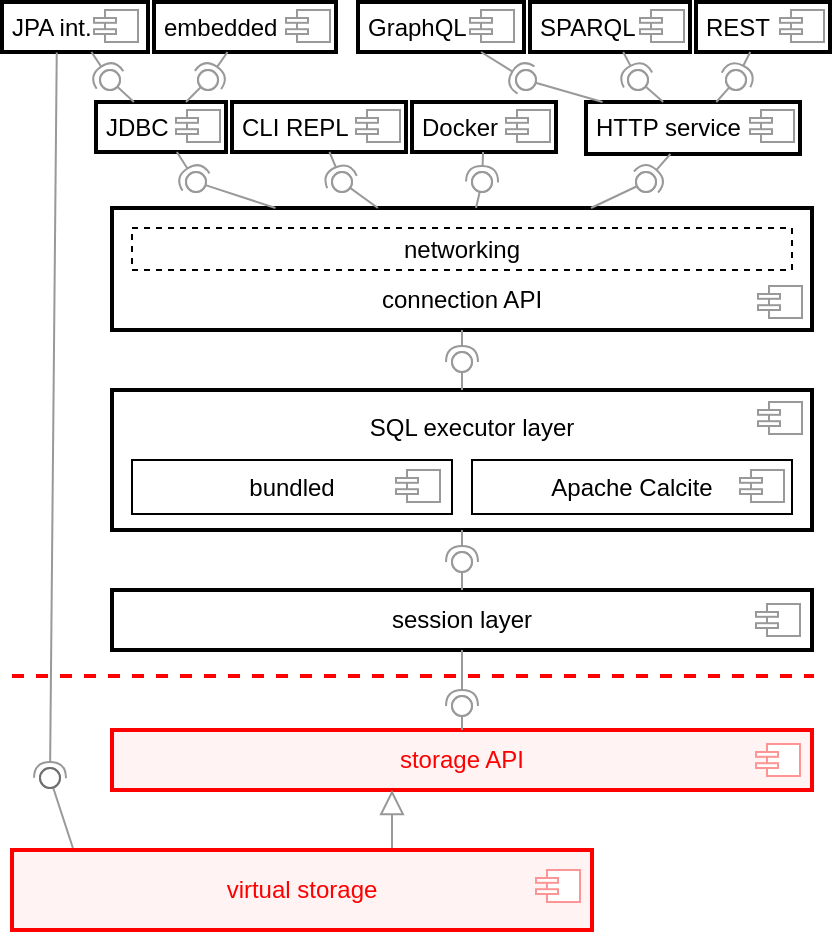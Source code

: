 <mxfile version="22.1.2" type="device">
  <diagram name="1 oldal" id="9zMQckgTDTX1H3_rx6Bh">
    <mxGraphModel dx="925" dy="550" grid="0" gridSize="10" guides="0" tooltips="1" connect="1" arrows="1" fold="1" page="1" pageScale="1" pageWidth="827" pageHeight="1169" math="0" shadow="0">
      <root>
        <mxCell id="0" />
        <mxCell id="1" parent="0" />
        <mxCell id="LfwBUIai21lKe5tmic68-83" value="storage API" style="rounded=0;whiteSpace=wrap;html=1;labelBackgroundColor=none;strokeWidth=2;fontColor=#FF0000;strokeColor=#FF0000;fillColor=#FFF3F3;" parent="1" vertex="1">
          <mxGeometry x="200" y="470" width="350" height="30" as="geometry" />
        </mxCell>
        <mxCell id="LfwBUIai21lKe5tmic68-107" value="CLI REPL" style="rounded=0;whiteSpace=wrap;html=1;spacingLeft=3;align=left;strokeWidth=2;" parent="1" vertex="1">
          <mxGeometry x="260" y="156" width="87" height="25" as="geometry" />
        </mxCell>
        <mxCell id="y8TaIUEGGa48Ej_vpP_Y-3" value="" style="endArrow=block;html=1;rounded=0;entryX=0.5;entryY=1;entryDx=0;entryDy=0;endFill=0;strokeColor=#999999;strokeWidth=1;jumpSize=4;endSize=10;" parent="1" edge="1">
          <mxGeometry width="50" height="50" relative="1" as="geometry">
            <mxPoint x="340" y="530" as="sourcePoint" />
            <mxPoint x="340" y="500" as="targetPoint" />
          </mxGeometry>
        </mxCell>
        <mxCell id="y8TaIUEGGa48Ej_vpP_Y-4" value="HTTP service" style="rounded=0;whiteSpace=wrap;html=1;spacingLeft=3;align=left;strokeWidth=2;" parent="1" vertex="1">
          <mxGeometry x="437" y="156" width="107" height="26" as="geometry" />
        </mxCell>
        <mxCell id="y8TaIUEGGa48Ej_vpP_Y-16" value="GraphQL" style="rounded=0;whiteSpace=wrap;html=1;spacingLeft=3;align=left;strokeWidth=2;" parent="1" vertex="1">
          <mxGeometry x="323" y="106" width="83" height="25" as="geometry" />
        </mxCell>
        <mxCell id="y8TaIUEGGa48Ej_vpP_Y-17" value="SPARQL" style="rounded=0;whiteSpace=wrap;html=1;spacingLeft=3;align=left;strokeWidth=2;" parent="1" vertex="1">
          <mxGeometry x="409" y="106" width="80" height="25" as="geometry" />
        </mxCell>
        <mxCell id="y8TaIUEGGa48Ej_vpP_Y-18" value="REST" style="rounded=0;whiteSpace=wrap;html=1;spacingLeft=3;align=left;strokeWidth=2;" parent="1" vertex="1">
          <mxGeometry x="492" y="106" width="67" height="25" as="geometry" />
        </mxCell>
        <mxCell id="LfwBUIai21lKe5tmic68-96" value="virtual storage" style="rounded=0;whiteSpace=wrap;html=1;strokeWidth=2;fontColor=#FF0000;strokeColor=#FF0000;fillColor=#FFF3F3;" parent="1" vertex="1">
          <mxGeometry x="150" y="530" width="290" height="40" as="geometry" />
        </mxCell>
        <mxCell id="LfwBUIai21lKe5tmic68-84" value="" style="rounded=0;whiteSpace=wrap;html=1;strokeWidth=2;" parent="1" vertex="1">
          <mxGeometry x="200" y="300" width="350" height="70" as="geometry" />
        </mxCell>
        <mxCell id="LfwBUIai21lKe5tmic68-85" value="bundled" style="rounded=0;whiteSpace=wrap;html=1;" parent="1" vertex="1">
          <mxGeometry x="210" y="335" width="160" height="27" as="geometry" />
        </mxCell>
        <mxCell id="LfwBUIai21lKe5tmic68-86" value="Apache Calcite" style="rounded=0;whiteSpace=wrap;html=1;" parent="1" vertex="1">
          <mxGeometry x="380" y="335" width="160" height="27" as="geometry" />
        </mxCell>
        <mxCell id="y8TaIUEGGa48Ej_vpP_Y-1" value="SQL executor layer" style="text;html=1;strokeColor=none;fillColor=none;align=center;verticalAlign=middle;whiteSpace=wrap;rounded=0;" parent="1" vertex="1">
          <mxGeometry x="220" y="307" width="320" height="24" as="geometry" />
        </mxCell>
        <mxCell id="tO9SyaKmGpbzQa6qqx5A-12" value="" style="endArrow=none;dashed=1;html=1;rounded=0;strokeWidth=2;strokeColor=#FF0000;" parent="1" edge="1">
          <mxGeometry width="50" height="50" relative="1" as="geometry">
            <mxPoint x="150" y="443" as="sourcePoint" />
            <mxPoint x="551" y="443" as="targetPoint" />
          </mxGeometry>
        </mxCell>
        <mxCell id="LfwBUIai21lKe5tmic68-93" value="session layer" style="rounded=0;whiteSpace=wrap;html=1;strokeWidth=2;" parent="1" vertex="1">
          <mxGeometry x="200" y="400" width="350" height="30" as="geometry" />
        </mxCell>
        <mxCell id="LfwBUIai21lKe5tmic68-108" value="JDBC" style="rounded=0;whiteSpace=wrap;html=1;align=left;spacingLeft=3;strokeWidth=2;" parent="1" vertex="1">
          <mxGeometry x="192" y="156" width="65" height="25" as="geometry" />
        </mxCell>
        <mxCell id="tO9SyaKmGpbzQa6qqx5A-1" value="JPA int." style="rounded=0;whiteSpace=wrap;html=1;spacingLeft=3;align=left;strokeWidth=2;" parent="1" vertex="1">
          <mxGeometry x="145" y="106" width="73" height="25" as="geometry" />
        </mxCell>
        <mxCell id="tO9SyaKmGpbzQa6qqx5A-15" value="embedded" style="rounded=0;whiteSpace=wrap;html=1;spacingLeft=3;align=left;strokeWidth=2;" parent="1" vertex="1">
          <mxGeometry x="221" y="106" width="91" height="25" as="geometry" />
        </mxCell>
        <mxCell id="tO9SyaKmGpbzQa6qqx5A-19" value="Docker" style="rounded=0;whiteSpace=wrap;html=1;spacingLeft=3;align=left;strokeWidth=2;" parent="1" vertex="1">
          <mxGeometry x="350" y="156" width="72" height="25" as="geometry" />
        </mxCell>
        <mxCell id="LfwBUIai21lKe5tmic68-98" value="" style="rounded=0;whiteSpace=wrap;html=1;strokeWidth=2;" parent="1" vertex="1">
          <mxGeometry x="200" y="209" width="350" height="61" as="geometry" />
        </mxCell>
        <mxCell id="LfwBUIai21lKe5tmic68-99" value="networking" style="rounded=0;whiteSpace=wrap;html=1;dashed=1;" parent="1" vertex="1">
          <mxGeometry x="210" y="219" width="330" height="21" as="geometry" />
        </mxCell>
        <mxCell id="y8TaIUEGGa48Ej_vpP_Y-12" value="connection API" style="text;html=1;strokeColor=none;fillColor=none;align=center;verticalAlign=middle;whiteSpace=wrap;rounded=0;" parent="1" vertex="1">
          <mxGeometry x="210" y="246" width="330" height="17" as="geometry" />
        </mxCell>
        <mxCell id="LfDuuOUQ123ce9cvV16G-2" value="" style="html=1;outlineConnect=0;whiteSpace=wrap;fillColor=#FFFFFF;shape=mxgraph.archimate3.component;strokeColor=#999999;strokeWidth=1;" parent="1" vertex="1">
          <mxGeometry x="523" y="248" width="22" height="16" as="geometry" />
        </mxCell>
        <mxCell id="LfDuuOUQ123ce9cvV16G-7" value="" style="html=1;outlineConnect=0;whiteSpace=wrap;fillColor=#FFFFFF;shape=mxgraph.archimate3.component;strokeColor=#999999;strokeWidth=1;" parent="1" vertex="1">
          <mxGeometry x="523" y="306" width="22" height="16" as="geometry" />
        </mxCell>
        <mxCell id="LfDuuOUQ123ce9cvV16G-8" value="" style="html=1;outlineConnect=0;whiteSpace=wrap;fillColor=#FFFFFF;shape=mxgraph.archimate3.component;strokeColor=#999999;strokeWidth=1;" parent="1" vertex="1">
          <mxGeometry x="514" y="340" width="22" height="16" as="geometry" />
        </mxCell>
        <mxCell id="LfDuuOUQ123ce9cvV16G-9" value="" style="html=1;outlineConnect=0;whiteSpace=wrap;fillColor=#FFFFFF;shape=mxgraph.archimate3.component;strokeColor=#999999;strokeWidth=1;" parent="1" vertex="1">
          <mxGeometry x="342" y="340" width="22" height="16" as="geometry" />
        </mxCell>
        <mxCell id="LfDuuOUQ123ce9cvV16G-10" value="" style="html=1;outlineConnect=0;whiteSpace=wrap;fillColor=#FFFFFF;shape=mxgraph.archimate3.component;strokeColor=#999999;strokeWidth=1;" parent="1" vertex="1">
          <mxGeometry x="522" y="407" width="22" height="16" as="geometry" />
        </mxCell>
        <mxCell id="LfDuuOUQ123ce9cvV16G-11" value="" style="html=1;outlineConnect=0;whiteSpace=wrap;fillColor=#FFFFFF;shape=mxgraph.archimate3.component;strokeColor=#FF9494;strokeWidth=1;" parent="1" vertex="1">
          <mxGeometry x="522" y="477" width="22" height="16" as="geometry" />
        </mxCell>
        <mxCell id="LfDuuOUQ123ce9cvV16G-12" value="" style="html=1;outlineConnect=0;whiteSpace=wrap;fillColor=#FFFFFF;shape=mxgraph.archimate3.component;strokeColor=#FF9494;strokeWidth=1;" parent="1" vertex="1">
          <mxGeometry x="412" y="540" width="22" height="16" as="geometry" />
        </mxCell>
        <mxCell id="LfDuuOUQ123ce9cvV16G-13" value="" style="html=1;outlineConnect=0;whiteSpace=wrap;fillColor=#FFFFFF;shape=mxgraph.archimate3.component;strokeColor=#999999;strokeWidth=1;" parent="1" vertex="1">
          <mxGeometry x="232" y="160" width="22" height="16" as="geometry" />
        </mxCell>
        <mxCell id="LfDuuOUQ123ce9cvV16G-14" value="" style="html=1;outlineConnect=0;whiteSpace=wrap;fillColor=#FFFFFF;shape=mxgraph.archimate3.component;strokeColor=#999999;strokeWidth=1;" parent="1" vertex="1">
          <mxGeometry x="322" y="160" width="22" height="16" as="geometry" />
        </mxCell>
        <mxCell id="LfDuuOUQ123ce9cvV16G-15" value="" style="html=1;outlineConnect=0;whiteSpace=wrap;fillColor=#FFFFFF;shape=mxgraph.archimate3.component;strokeColor=#999999;strokeWidth=1;" parent="1" vertex="1">
          <mxGeometry x="397" y="160" width="22" height="16" as="geometry" />
        </mxCell>
        <mxCell id="LfDuuOUQ123ce9cvV16G-16" value="" style="html=1;outlineConnect=0;whiteSpace=wrap;fillColor=#FFFFFF;shape=mxgraph.archimate3.component;strokeColor=#999999;strokeWidth=1;" parent="1" vertex="1">
          <mxGeometry x="519" y="160" width="22" height="16" as="geometry" />
        </mxCell>
        <mxCell id="LfDuuOUQ123ce9cvV16G-17" value="" style="html=1;outlineConnect=0;whiteSpace=wrap;fillColor=#FFFFFF;shape=mxgraph.archimate3.component;strokeColor=#999999;strokeWidth=1;" parent="1" vertex="1">
          <mxGeometry x="191" y="110" width="22" height="16" as="geometry" />
        </mxCell>
        <mxCell id="LfDuuOUQ123ce9cvV16G-19" value="" style="html=1;outlineConnect=0;whiteSpace=wrap;fillColor=#FFFFFF;shape=mxgraph.archimate3.component;strokeColor=#999999;strokeWidth=1;" parent="1" vertex="1">
          <mxGeometry x="287" y="110" width="22" height="16" as="geometry" />
        </mxCell>
        <mxCell id="LfDuuOUQ123ce9cvV16G-21" value="" style="html=1;outlineConnect=0;whiteSpace=wrap;fillColor=#FFFFFF;shape=mxgraph.archimate3.component;strokeColor=#999999;strokeWidth=1;" parent="1" vertex="1">
          <mxGeometry x="379" y="110" width="22" height="16" as="geometry" />
        </mxCell>
        <mxCell id="LfDuuOUQ123ce9cvV16G-22" value="" style="html=1;outlineConnect=0;whiteSpace=wrap;fillColor=#FFFFFF;shape=mxgraph.archimate3.component;strokeColor=#999999;strokeWidth=1;" parent="1" vertex="1">
          <mxGeometry x="464" y="110" width="22" height="16" as="geometry" />
        </mxCell>
        <mxCell id="LfDuuOUQ123ce9cvV16G-23" value="" style="html=1;outlineConnect=0;whiteSpace=wrap;fillColor=#FFFFFF;shape=mxgraph.archimate3.component;strokeColor=#999999;strokeWidth=1;" parent="1" vertex="1">
          <mxGeometry x="534" y="110" width="22" height="16" as="geometry" />
        </mxCell>
        <mxCell id="LfDuuOUQ123ce9cvV16G-24" value="" style="rounded=0;orthogonalLoop=1;jettySize=auto;html=1;endArrow=halfCircle;endFill=0;endSize=6;strokeWidth=1;sketch=0;strokeColor=#999999;" parent="1" source="LfwBUIai21lKe5tmic68-93" target="LfDuuOUQ123ce9cvV16G-26" edge="1">
          <mxGeometry relative="1" as="geometry">
            <mxPoint x="350" y="458" as="sourcePoint" />
          </mxGeometry>
        </mxCell>
        <mxCell id="LfDuuOUQ123ce9cvV16G-25" value="" style="rounded=0;orthogonalLoop=1;jettySize=auto;html=1;endArrow=oval;endFill=0;sketch=0;sourcePerimeterSpacing=0;targetPerimeterSpacing=0;endSize=10;entryX=0.543;entryY=0.243;entryDx=0;entryDy=0;entryPerimeter=0;strokeColor=#999999;" parent="1" source="LfwBUIai21lKe5tmic68-83" target="LfDuuOUQ123ce9cvV16G-26" edge="1">
          <mxGeometry relative="1" as="geometry">
            <mxPoint x="259" y="599" as="sourcePoint" />
          </mxGeometry>
        </mxCell>
        <mxCell id="LfDuuOUQ123ce9cvV16G-26" value="" style="ellipse;whiteSpace=wrap;html=1;align=center;aspect=fixed;resizable=0;perimeter=centerPerimeter;rotatable=0;allowArrows=0;points=[];outlineConnect=1;resizeWidth=1;resizeHeight=0;rotation=0;strokeColor=#999999;" parent="1" vertex="1">
          <mxGeometry x="370" y="453" width="10" height="10" as="geometry" />
        </mxCell>
        <mxCell id="LfDuuOUQ123ce9cvV16G-27" value="" style="rounded=0;orthogonalLoop=1;jettySize=auto;html=1;endArrow=halfCircle;endFill=0;endSize=6;strokeWidth=1;sketch=0;strokeColor=#999999;" parent="1" source="LfwBUIai21lKe5tmic68-84" target="LfDuuOUQ123ce9cvV16G-29" edge="1">
          <mxGeometry relative="1" as="geometry">
            <mxPoint x="342" y="392" as="sourcePoint" />
          </mxGeometry>
        </mxCell>
        <mxCell id="LfDuuOUQ123ce9cvV16G-28" value="" style="rounded=0;orthogonalLoop=1;jettySize=auto;html=1;endArrow=oval;endFill=0;sketch=0;sourcePerimeterSpacing=0;targetPerimeterSpacing=0;endSize=10;entryX=0.543;entryY=0.243;entryDx=0;entryDy=0;entryPerimeter=0;strokeColor=#999999;" parent="1" source="LfwBUIai21lKe5tmic68-93" target="LfDuuOUQ123ce9cvV16G-29" edge="1">
          <mxGeometry relative="1" as="geometry">
            <mxPoint x="375" y="380" as="sourcePoint" />
          </mxGeometry>
        </mxCell>
        <mxCell id="LfDuuOUQ123ce9cvV16G-29" value="" style="ellipse;whiteSpace=wrap;html=1;align=center;aspect=fixed;resizable=0;perimeter=centerPerimeter;rotatable=0;allowArrows=0;points=[];outlineConnect=1;resizeWidth=1;resizeHeight=0;rotation=0;strokeColor=#999999;" parent="1" vertex="1">
          <mxGeometry x="370" y="381" width="10" height="10" as="geometry" />
        </mxCell>
        <mxCell id="LfDuuOUQ123ce9cvV16G-31" value="" style="rounded=0;orthogonalLoop=1;jettySize=auto;html=1;endArrow=halfCircle;endFill=0;endSize=6;strokeWidth=1;sketch=0;strokeColor=#999999;" parent="1" source="LfwBUIai21lKe5tmic68-98" target="LfDuuOUQ123ce9cvV16G-33" edge="1">
          <mxGeometry relative="1" as="geometry">
            <mxPoint x="375" y="270" as="sourcePoint" />
          </mxGeometry>
        </mxCell>
        <mxCell id="LfDuuOUQ123ce9cvV16G-32" value="" style="rounded=0;orthogonalLoop=1;jettySize=auto;html=1;endArrow=oval;endFill=0;sketch=0;sourcePerimeterSpacing=0;targetPerimeterSpacing=0;endSize=10;entryX=0.543;entryY=0.243;entryDx=0;entryDy=0;entryPerimeter=0;strokeColor=#999999;" parent="1" source="LfwBUIai21lKe5tmic68-84" target="LfDuuOUQ123ce9cvV16G-33" edge="1">
          <mxGeometry relative="1" as="geometry">
            <mxPoint x="375" y="300" as="sourcePoint" />
          </mxGeometry>
        </mxCell>
        <mxCell id="LfDuuOUQ123ce9cvV16G-33" value="" style="ellipse;whiteSpace=wrap;html=1;align=center;aspect=fixed;resizable=0;perimeter=centerPerimeter;rotatable=0;allowArrows=0;points=[];outlineConnect=1;resizeWidth=1;resizeHeight=0;rotation=0;strokeColor=#999999;" parent="1" vertex="1">
          <mxGeometry x="370" y="281" width="10" height="10" as="geometry" />
        </mxCell>
        <mxCell id="LfDuuOUQ123ce9cvV16G-35" value="" style="rounded=0;orthogonalLoop=1;jettySize=auto;html=1;endArrow=halfCircle;endFill=0;endSize=6;strokeWidth=1;sketch=0;exitX=0.375;exitY=1.01;exitDx=0;exitDy=0;exitPerimeter=0;strokeColor=#999999;" parent="1" source="tO9SyaKmGpbzQa6qqx5A-1" target="LfDuuOUQ123ce9cvV16G-37" edge="1">
          <mxGeometry relative="1" as="geometry">
            <mxPoint x="178" y="143" as="sourcePoint" />
          </mxGeometry>
        </mxCell>
        <mxCell id="LfDuuOUQ123ce9cvV16G-36" value="" style="rounded=0;orthogonalLoop=1;jettySize=auto;html=1;endArrow=oval;endFill=0;sketch=0;sourcePerimeterSpacing=0;targetPerimeterSpacing=0;endSize=10;entryX=0.543;entryY=0.243;entryDx=0;entryDy=0;entryPerimeter=0;exitX=0.105;exitY=-0.025;exitDx=0;exitDy=0;exitPerimeter=0;strokeColor=#999999;" parent="1" source="LfwBUIai21lKe5tmic68-96" target="LfDuuOUQ123ce9cvV16G-37" edge="1">
          <mxGeometry relative="1" as="geometry">
            <mxPoint x="175" y="410" as="sourcePoint" />
          </mxGeometry>
        </mxCell>
        <mxCell id="LfDuuOUQ123ce9cvV16G-37" value="" style="ellipse;whiteSpace=wrap;html=1;align=center;aspect=fixed;resizable=0;perimeter=centerPerimeter;rotatable=0;allowArrows=0;points=[];outlineConnect=1;resizeWidth=1;resizeHeight=0;rotation=0;strokeColor=#6E6E6E;" parent="1" vertex="1">
          <mxGeometry x="164" y="489" width="10" height="10" as="geometry" />
        </mxCell>
        <mxCell id="LfDuuOUQ123ce9cvV16G-38" value="" style="rounded=0;orthogonalLoop=1;jettySize=auto;html=1;endArrow=halfCircle;endFill=0;endSize=6;strokeWidth=1;sketch=0;strokeColor=#999999;" parent="1" source="LfwBUIai21lKe5tmic68-108" target="LfDuuOUQ123ce9cvV16G-40" edge="1">
          <mxGeometry relative="1" as="geometry">
            <mxPoint x="235" y="180" as="sourcePoint" />
          </mxGeometry>
        </mxCell>
        <mxCell id="LfDuuOUQ123ce9cvV16G-39" value="" style="rounded=0;orthogonalLoop=1;jettySize=auto;html=1;endArrow=oval;endFill=0;sketch=0;sourcePerimeterSpacing=0;targetPerimeterSpacing=0;endSize=10;entryX=0.543;entryY=0.243;entryDx=0;entryDy=0;entryPerimeter=0;strokeColor=#999999;" parent="1" source="LfwBUIai21lKe5tmic68-98" target="LfDuuOUQ123ce9cvV16G-40" edge="1">
          <mxGeometry relative="1" as="geometry">
            <mxPoint x="235" y="210" as="sourcePoint" />
          </mxGeometry>
        </mxCell>
        <mxCell id="LfDuuOUQ123ce9cvV16G-40" value="" style="ellipse;whiteSpace=wrap;html=1;align=center;aspect=fixed;resizable=0;perimeter=centerPerimeter;rotatable=0;allowArrows=0;points=[];outlineConnect=1;resizeWidth=1;resizeHeight=0;rotation=0;strokeColor=#999999;" parent="1" vertex="1">
          <mxGeometry x="237" y="191" width="10" height="10" as="geometry" />
        </mxCell>
        <mxCell id="LfDuuOUQ123ce9cvV16G-41" value="" style="rounded=0;orthogonalLoop=1;jettySize=auto;html=1;endArrow=halfCircle;endFill=0;endSize=6;strokeWidth=1;sketch=0;strokeColor=#999999;" parent="1" source="LfwBUIai21lKe5tmic68-107" target="LfDuuOUQ123ce9cvV16G-43" edge="1">
          <mxGeometry relative="1" as="geometry">
            <mxPoint x="290" y="181" as="sourcePoint" />
          </mxGeometry>
        </mxCell>
        <mxCell id="LfDuuOUQ123ce9cvV16G-42" value="" style="rounded=0;orthogonalLoop=1;jettySize=auto;html=1;endArrow=oval;endFill=0;sketch=0;sourcePerimeterSpacing=0;targetPerimeterSpacing=0;endSize=10;entryX=0.543;entryY=0.243;entryDx=0;entryDy=0;entryPerimeter=0;strokeColor=#999999;" parent="1" source="LfwBUIai21lKe5tmic68-98" target="LfDuuOUQ123ce9cvV16G-43" edge="1">
          <mxGeometry relative="1" as="geometry">
            <mxPoint x="341" y="209" as="sourcePoint" />
          </mxGeometry>
        </mxCell>
        <mxCell id="LfDuuOUQ123ce9cvV16G-43" value="" style="ellipse;whiteSpace=wrap;html=1;align=center;aspect=fixed;resizable=0;perimeter=centerPerimeter;rotatable=0;allowArrows=0;points=[];outlineConnect=1;resizeWidth=1;resizeHeight=0;rotation=0;strokeColor=#999999;" parent="1" vertex="1">
          <mxGeometry x="310" y="191" width="10" height="10" as="geometry" />
        </mxCell>
        <mxCell id="LfDuuOUQ123ce9cvV16G-44" value="" style="rounded=0;orthogonalLoop=1;jettySize=auto;html=1;endArrow=halfCircle;endFill=0;endSize=6;strokeWidth=1;sketch=0;strokeColor=#999999;" parent="1" source="tO9SyaKmGpbzQa6qqx5A-19" target="LfDuuOUQ123ce9cvV16G-46" edge="1">
          <mxGeometry relative="1" as="geometry">
            <mxPoint x="379" y="191" as="sourcePoint" />
          </mxGeometry>
        </mxCell>
        <mxCell id="LfDuuOUQ123ce9cvV16G-45" value="" style="rounded=0;orthogonalLoop=1;jettySize=auto;html=1;endArrow=oval;endFill=0;sketch=0;sourcePerimeterSpacing=0;targetPerimeterSpacing=0;endSize=10;entryX=0.543;entryY=0.243;entryDx=0;entryDy=0;entryPerimeter=0;strokeColor=#999999;" parent="1" source="LfwBUIai21lKe5tmic68-98" target="LfDuuOUQ123ce9cvV16G-46" edge="1">
          <mxGeometry relative="1" as="geometry">
            <mxPoint x="405" y="219" as="sourcePoint" />
          </mxGeometry>
        </mxCell>
        <mxCell id="LfDuuOUQ123ce9cvV16G-46" value="" style="ellipse;whiteSpace=wrap;html=1;align=center;aspect=fixed;resizable=0;perimeter=centerPerimeter;rotatable=0;allowArrows=0;points=[];outlineConnect=1;resizeWidth=1;resizeHeight=0;rotation=0;strokeColor=#999999;" parent="1" vertex="1">
          <mxGeometry x="380" y="191" width="10" height="10" as="geometry" />
        </mxCell>
        <mxCell id="LfDuuOUQ123ce9cvV16G-47" value="" style="rounded=0;orthogonalLoop=1;jettySize=auto;html=1;endArrow=halfCircle;endFill=0;endSize=6;strokeWidth=1;sketch=0;strokeColor=#999999;" parent="1" source="y8TaIUEGGa48Ej_vpP_Y-4" target="LfDuuOUQ123ce9cvV16G-49" edge="1">
          <mxGeometry relative="1" as="geometry">
            <mxPoint x="486" y="181" as="sourcePoint" />
          </mxGeometry>
        </mxCell>
        <mxCell id="LfDuuOUQ123ce9cvV16G-48" value="" style="rounded=0;orthogonalLoop=1;jettySize=auto;html=1;endArrow=oval;endFill=0;sketch=0;sourcePerimeterSpacing=0;targetPerimeterSpacing=0;endSize=10;entryX=0.543;entryY=0.243;entryDx=0;entryDy=0;entryPerimeter=0;strokeColor=#999999;" parent="1" source="LfwBUIai21lKe5tmic68-98" target="LfDuuOUQ123ce9cvV16G-49" edge="1">
          <mxGeometry relative="1" as="geometry">
            <mxPoint x="482" y="209" as="sourcePoint" />
          </mxGeometry>
        </mxCell>
        <mxCell id="LfDuuOUQ123ce9cvV16G-49" value="" style="ellipse;whiteSpace=wrap;html=1;align=center;aspect=fixed;resizable=0;perimeter=centerPerimeter;rotatable=0;allowArrows=0;points=[];outlineConnect=1;resizeWidth=1;resizeHeight=0;rotation=0;strokeColor=#999999;" parent="1" vertex="1">
          <mxGeometry x="462" y="191" width="10" height="10" as="geometry" />
        </mxCell>
        <mxCell id="LfDuuOUQ123ce9cvV16G-50" value="" style="rounded=0;orthogonalLoop=1;jettySize=auto;html=1;endArrow=halfCircle;endFill=0;endSize=6;strokeWidth=1;sketch=0;strokeColor=#999999;" parent="1" source="y8TaIUEGGa48Ej_vpP_Y-16" target="LfDuuOUQ123ce9cvV16G-52" edge="1">
          <mxGeometry relative="1" as="geometry">
            <mxPoint x="396" y="130" as="sourcePoint" />
          </mxGeometry>
        </mxCell>
        <mxCell id="LfDuuOUQ123ce9cvV16G-51" value="" style="rounded=0;orthogonalLoop=1;jettySize=auto;html=1;endArrow=oval;endFill=0;sketch=0;sourcePerimeterSpacing=0;targetPerimeterSpacing=0;endSize=10;entryX=0.543;entryY=0.243;entryDx=0;entryDy=0;entryPerimeter=0;strokeColor=#999999;" parent="1" source="y8TaIUEGGa48Ej_vpP_Y-4" target="LfDuuOUQ123ce9cvV16G-52" edge="1">
          <mxGeometry relative="1" as="geometry">
            <mxPoint x="392" y="158" as="sourcePoint" />
          </mxGeometry>
        </mxCell>
        <mxCell id="LfDuuOUQ123ce9cvV16G-52" value="" style="ellipse;whiteSpace=wrap;html=1;align=center;aspect=fixed;resizable=0;perimeter=centerPerimeter;rotatable=0;allowArrows=0;points=[];outlineConnect=1;resizeWidth=1;resizeHeight=0;rotation=0;strokeColor=#999999;" parent="1" vertex="1">
          <mxGeometry x="402" y="140" width="10" height="10" as="geometry" />
        </mxCell>
        <mxCell id="LfDuuOUQ123ce9cvV16G-53" value="" style="rounded=0;orthogonalLoop=1;jettySize=auto;html=1;endArrow=halfCircle;endFill=0;endSize=6;strokeWidth=1;sketch=0;strokeColor=#999999;" parent="1" source="y8TaIUEGGa48Ej_vpP_Y-17" target="LfDuuOUQ123ce9cvV16G-55" edge="1">
          <mxGeometry relative="1" as="geometry">
            <mxPoint x="439" y="131" as="sourcePoint" />
          </mxGeometry>
        </mxCell>
        <mxCell id="LfDuuOUQ123ce9cvV16G-54" value="" style="rounded=0;orthogonalLoop=1;jettySize=auto;html=1;endArrow=oval;endFill=0;sketch=0;sourcePerimeterSpacing=0;targetPerimeterSpacing=0;endSize=10;entryX=0.543;entryY=0.243;entryDx=0;entryDy=0;entryPerimeter=0;strokeColor=#999999;" parent="1" source="y8TaIUEGGa48Ej_vpP_Y-4" target="LfDuuOUQ123ce9cvV16G-55" edge="1">
          <mxGeometry relative="1" as="geometry">
            <mxPoint x="499" y="156" as="sourcePoint" />
          </mxGeometry>
        </mxCell>
        <mxCell id="LfDuuOUQ123ce9cvV16G-55" value="" style="ellipse;whiteSpace=wrap;html=1;align=center;aspect=fixed;resizable=0;perimeter=centerPerimeter;rotatable=0;allowArrows=0;points=[];outlineConnect=1;resizeWidth=1;resizeHeight=0;rotation=0;strokeColor=#999999;" parent="1" vertex="1">
          <mxGeometry x="458" y="140" width="10" height="10" as="geometry" />
        </mxCell>
        <mxCell id="LfDuuOUQ123ce9cvV16G-56" value="" style="rounded=0;orthogonalLoop=1;jettySize=auto;html=1;endArrow=halfCircle;endFill=0;endSize=6;strokeWidth=1;sketch=0;strokeColor=#999999;" parent="1" source="y8TaIUEGGa48Ej_vpP_Y-18" target="LfDuuOUQ123ce9cvV16G-58" edge="1">
          <mxGeometry relative="1" as="geometry">
            <mxPoint x="515" y="131" as="sourcePoint" />
          </mxGeometry>
        </mxCell>
        <mxCell id="LfDuuOUQ123ce9cvV16G-57" value="" style="rounded=0;orthogonalLoop=1;jettySize=auto;html=1;endArrow=oval;endFill=0;sketch=0;sourcePerimeterSpacing=0;targetPerimeterSpacing=0;endSize=10;entryX=0.543;entryY=0.243;entryDx=0;entryDy=0;entryPerimeter=0;strokeColor=#999999;" parent="1" source="y8TaIUEGGa48Ej_vpP_Y-4" target="LfDuuOUQ123ce9cvV16G-58" edge="1">
          <mxGeometry relative="1" as="geometry">
            <mxPoint x="535" y="156" as="sourcePoint" />
          </mxGeometry>
        </mxCell>
        <mxCell id="LfDuuOUQ123ce9cvV16G-58" value="" style="ellipse;whiteSpace=wrap;html=1;align=center;aspect=fixed;resizable=0;perimeter=centerPerimeter;rotatable=0;allowArrows=0;points=[];outlineConnect=1;resizeWidth=1;resizeHeight=0;rotation=0;strokeColor=#999999;" parent="1" vertex="1">
          <mxGeometry x="507" y="140" width="10" height="10" as="geometry" />
        </mxCell>
        <mxCell id="LfDuuOUQ123ce9cvV16G-59" value="" style="rounded=0;orthogonalLoop=1;jettySize=auto;html=1;endArrow=halfCircle;endFill=0;endSize=6;strokeWidth=1;sketch=0;strokeColor=#999999;" parent="1" source="tO9SyaKmGpbzQa6qqx5A-15" target="LfDuuOUQ123ce9cvV16G-61" edge="1">
          <mxGeometry relative="1" as="geometry">
            <mxPoint x="261" y="131" as="sourcePoint" />
          </mxGeometry>
        </mxCell>
        <mxCell id="LfDuuOUQ123ce9cvV16G-60" value="" style="rounded=0;orthogonalLoop=1;jettySize=auto;html=1;endArrow=oval;endFill=0;sketch=0;sourcePerimeterSpacing=0;targetPerimeterSpacing=0;endSize=10;entryX=0.543;entryY=0.243;entryDx=0;entryDy=0;entryPerimeter=0;strokeColor=#999999;" parent="1" source="LfwBUIai21lKe5tmic68-108" target="LfDuuOUQ123ce9cvV16G-61" edge="1">
          <mxGeometry relative="1" as="geometry">
            <mxPoint x="244" y="156" as="sourcePoint" />
          </mxGeometry>
        </mxCell>
        <mxCell id="LfDuuOUQ123ce9cvV16G-61" value="" style="ellipse;whiteSpace=wrap;html=1;align=center;aspect=fixed;resizable=0;perimeter=centerPerimeter;rotatable=0;allowArrows=0;points=[];outlineConnect=1;resizeWidth=1;resizeHeight=0;rotation=0;strokeColor=#999999;" parent="1" vertex="1">
          <mxGeometry x="243" y="140" width="10" height="10" as="geometry" />
        </mxCell>
        <mxCell id="LfDuuOUQ123ce9cvV16G-62" value="" style="rounded=0;orthogonalLoop=1;jettySize=auto;html=1;endArrow=halfCircle;endFill=0;endSize=6;strokeWidth=1;sketch=0;strokeColor=#999999;" parent="1" source="tO9SyaKmGpbzQa6qqx5A-1" target="LfDuuOUQ123ce9cvV16G-64" edge="1">
          <mxGeometry relative="1" as="geometry">
            <mxPoint x="209" y="131" as="sourcePoint" />
          </mxGeometry>
        </mxCell>
        <mxCell id="LfDuuOUQ123ce9cvV16G-63" value="" style="rounded=0;orthogonalLoop=1;jettySize=auto;html=1;endArrow=oval;endFill=0;sketch=0;sourcePerimeterSpacing=0;targetPerimeterSpacing=0;endSize=10;entryX=0.543;entryY=0.243;entryDx=0;entryDy=0;entryPerimeter=0;strokeColor=#999999;" parent="1" source="LfwBUIai21lKe5tmic68-108" target="LfDuuOUQ123ce9cvV16G-64" edge="1">
          <mxGeometry relative="1" as="geometry">
            <mxPoint x="189" y="156" as="sourcePoint" />
          </mxGeometry>
        </mxCell>
        <mxCell id="LfDuuOUQ123ce9cvV16G-64" value="" style="ellipse;whiteSpace=wrap;html=1;align=center;aspect=fixed;resizable=0;perimeter=centerPerimeter;rotatable=0;allowArrows=0;points=[];outlineConnect=1;resizeWidth=1;resizeHeight=0;rotation=0;strokeColor=#999999;" parent="1" vertex="1">
          <mxGeometry x="194" y="140" width="10" height="10" as="geometry" />
        </mxCell>
      </root>
    </mxGraphModel>
  </diagram>
</mxfile>
